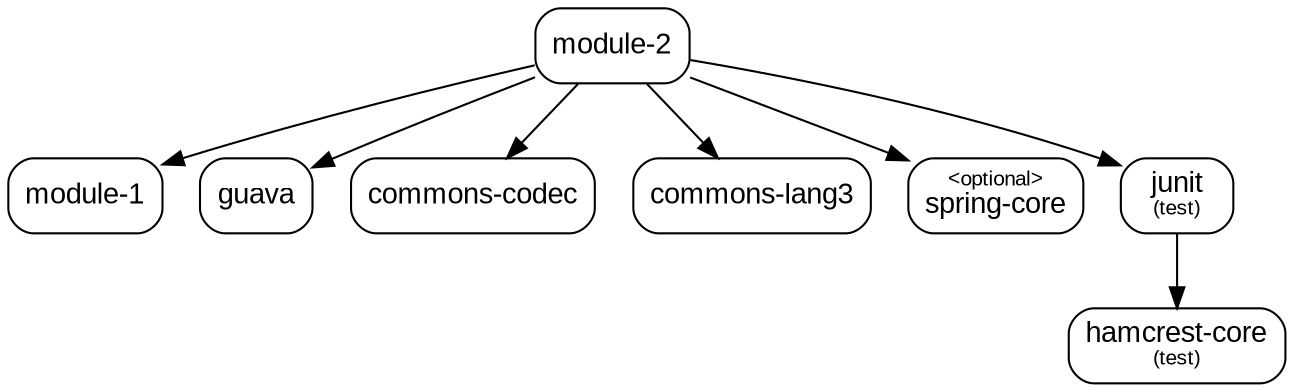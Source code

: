 digraph "module-2" {
  node [shape="box",style="rounded",fontname="Arial",fontsize="14"]
  edge [fontsize="10",fontname="Arial"]

  // Node Definitions:
  "com.github.ferstl:module-2:jar"[label=<module-2>]
  "com.github.ferstl:module-1:jar"[label=<module-1>]
  "com.google.guava:guava:jar"[label=<guava>]
  "commons-codec:commons-codec:jar"[label=<commons-codec>]
  "org.apache.commons:commons-lang3:jar"[label=<commons-lang3>]
  "org.springframework:spring-core:jar"[label=<<font point-size="10">&lt;optional&gt;</font><br/>spring-core>]
  "junit:junit:jar"[label=<junit<font point-size="10"><br/>(test)</font>>]
  "org.hamcrest:hamcrest-core:jar"[label=<hamcrest-core<font point-size="10"><br/>(test)</font>>]

  // Edge Definitions:
  "com.github.ferstl:module-2:jar" -> "com.github.ferstl:module-1:jar"
  "com.github.ferstl:module-2:jar" -> "com.google.guava:guava:jar"
  "com.github.ferstl:module-2:jar" -> "commons-codec:commons-codec:jar"
  "com.github.ferstl:module-2:jar" -> "org.apache.commons:commons-lang3:jar"
  "com.github.ferstl:module-2:jar" -> "org.springframework:spring-core:jar"
  "junit:junit:jar" -> "org.hamcrest:hamcrest-core:jar"
  "com.github.ferstl:module-2:jar" -> "junit:junit:jar"
}
